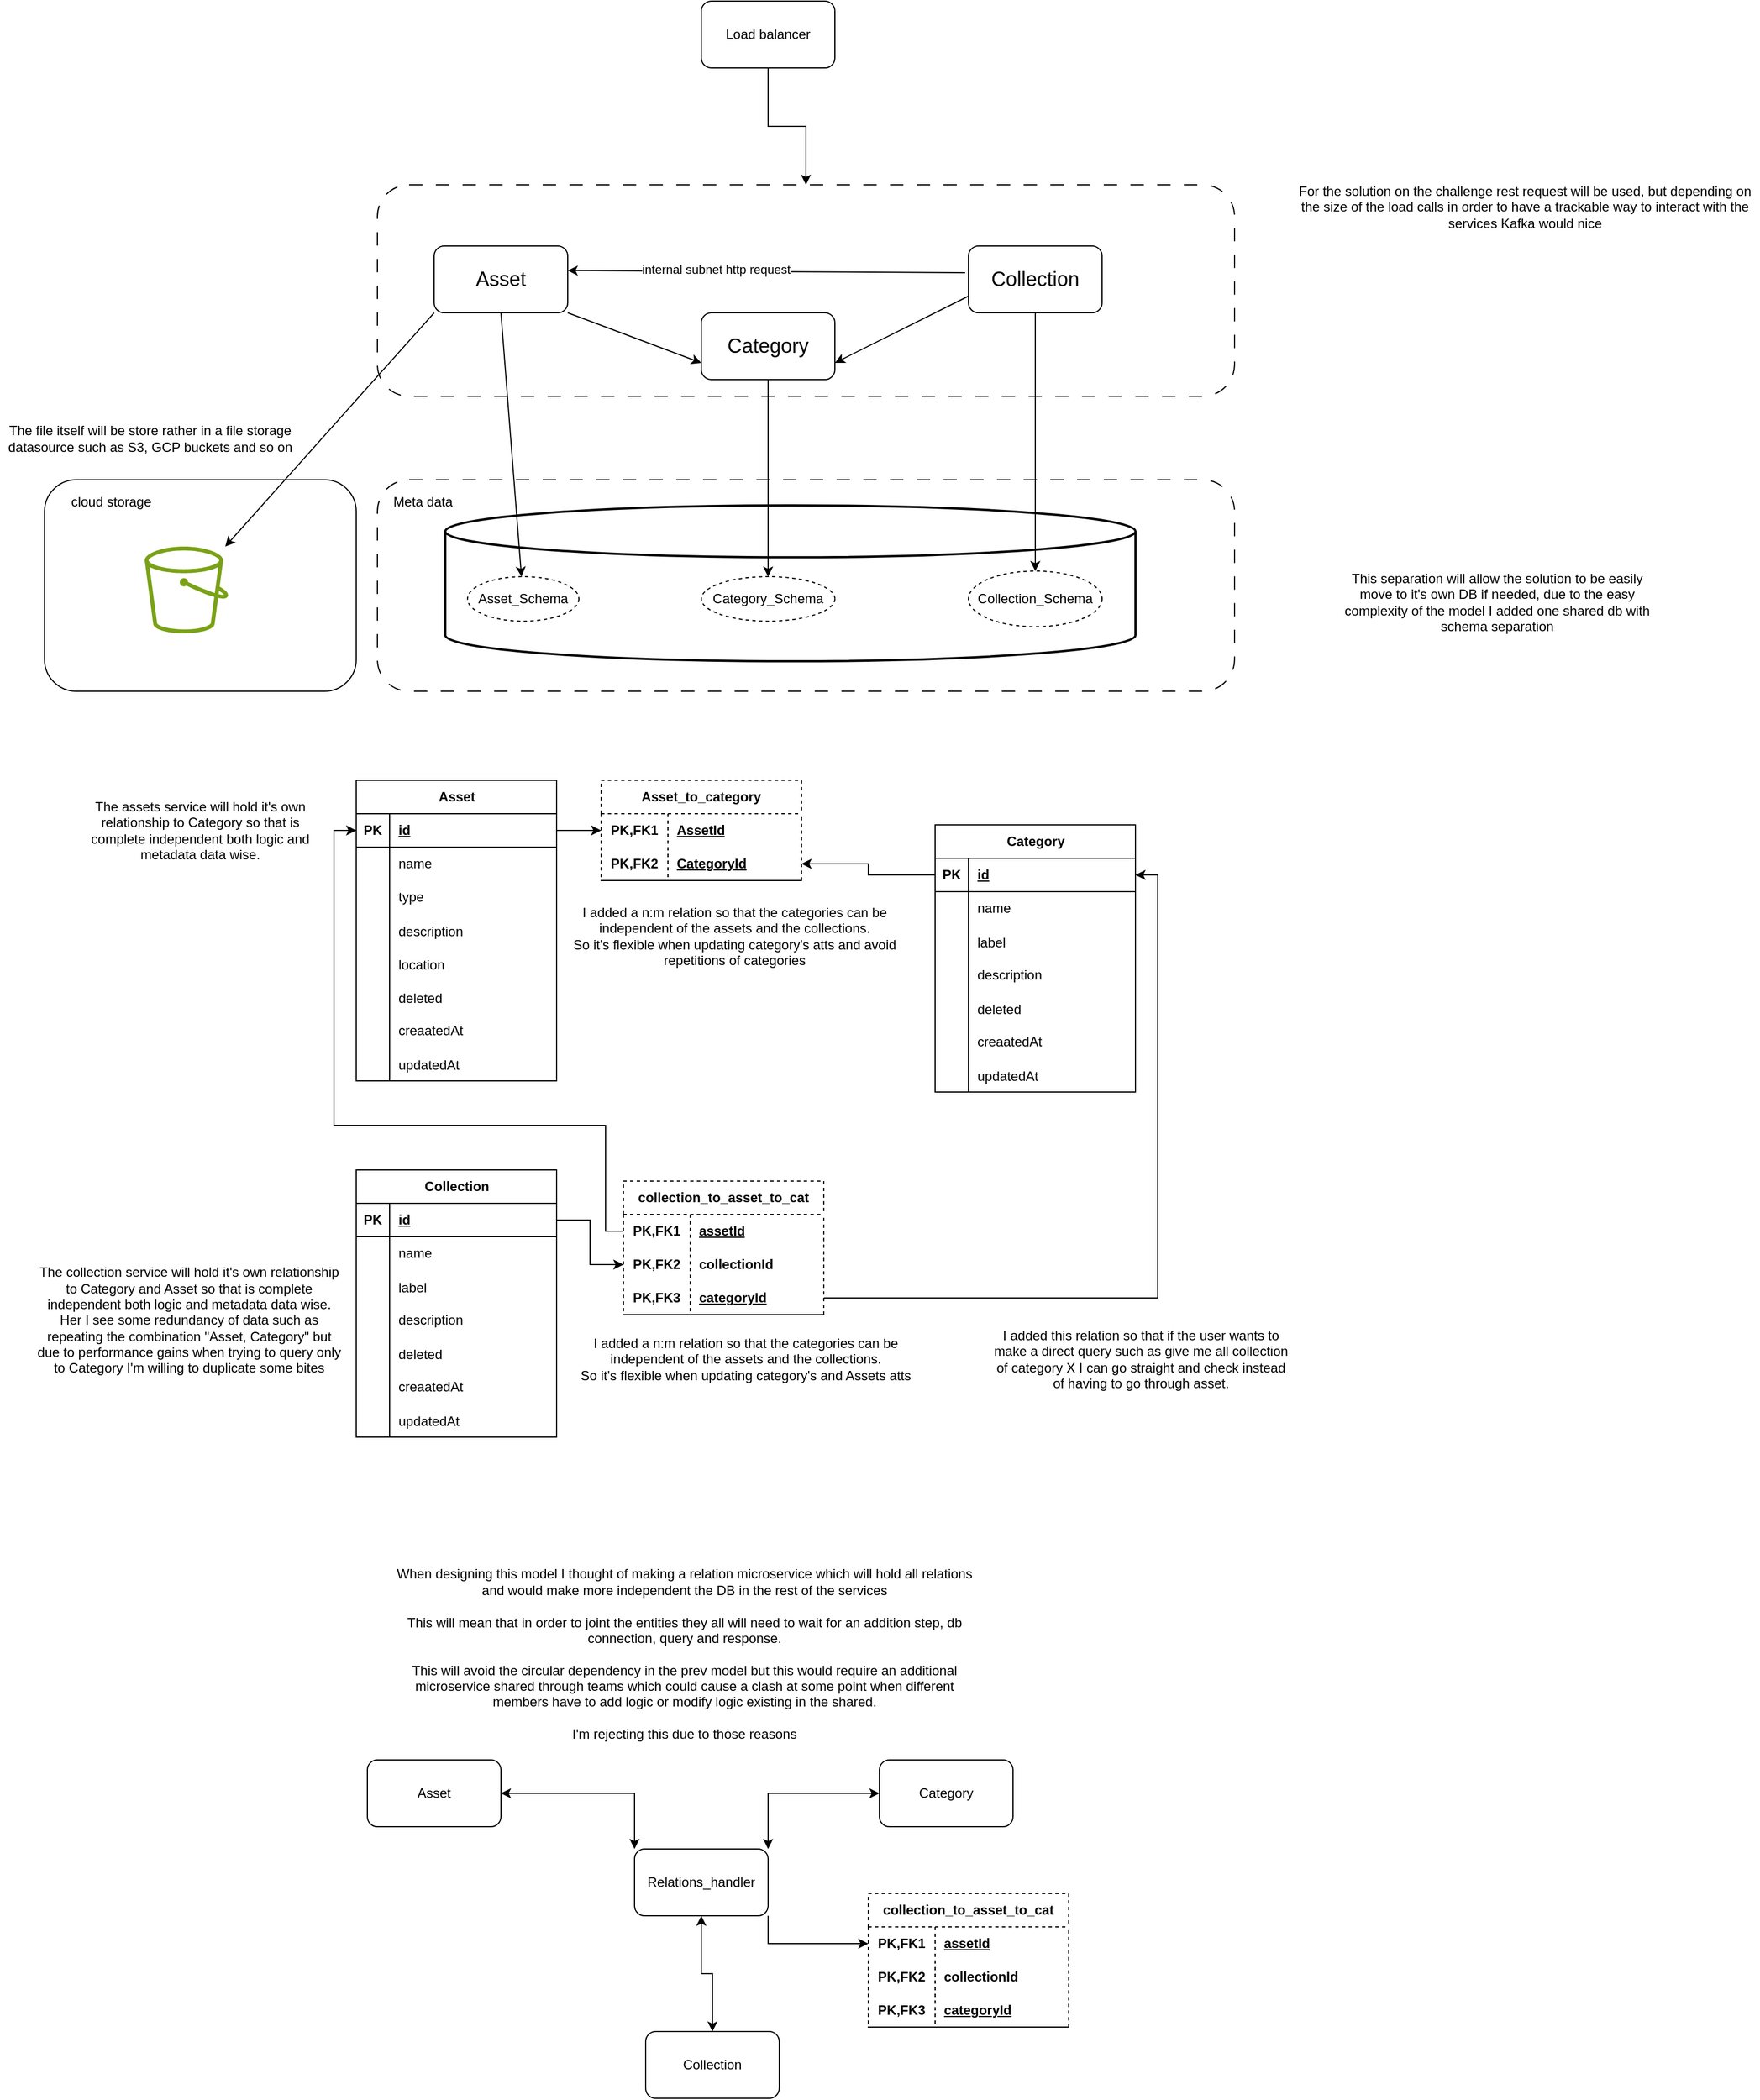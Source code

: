 <mxfile version="22.0.6" type="google">
  <diagram id="RVXyp4nRFEnGkA8p1Bbg" name="Page-2">
    <mxGraphModel grid="1" page="1" gridSize="10" guides="1" tooltips="1" connect="1" arrows="1" fold="1" pageScale="1" pageWidth="827" pageHeight="1169" math="0" shadow="0">
      <root>
        <mxCell id="0" />
        <mxCell id="1" parent="0" />
        <mxCell id="-w0wRmOTcLqOpG21w6j7-61" value="" style="rounded=1;whiteSpace=wrap;html=1;" vertex="1" parent="1">
          <mxGeometry x="-270" y="330" width="280" height="190" as="geometry" />
        </mxCell>
        <mxCell id="-w0wRmOTcLqOpG21w6j7-5" value="" style="rounded=1;whiteSpace=wrap;html=1;dashed=1;dashPattern=12 12;" vertex="1" parent="1">
          <mxGeometry x="29" y="330" width="770" height="190" as="geometry" />
        </mxCell>
        <mxCell id="-w0wRmOTcLqOpG21w6j7-6" value="" style="strokeWidth=2;html=1;shape=mxgraph.flowchart.database;whiteSpace=wrap;" vertex="1" parent="1">
          <mxGeometry x="90" y="353" width="620" height="140" as="geometry" />
        </mxCell>
        <mxCell id="-w0wRmOTcLqOpG21w6j7-4" value="" style="rounded=1;whiteSpace=wrap;html=1;dashed=1;dashPattern=12 12;" vertex="1" parent="1">
          <mxGeometry x="29" y="65" width="770" height="190" as="geometry" />
        </mxCell>
        <mxCell id="-w0wRmOTcLqOpG21w6j7-11" style="rounded=0;orthogonalLoop=1;jettySize=auto;html=1;exitX=0.5;exitY=1;exitDx=0;exitDy=0;" edge="1" parent="1" source="-w0wRmOTcLqOpG21w6j7-1" target="-w0wRmOTcLqOpG21w6j7-7">
          <mxGeometry relative="1" as="geometry" />
        </mxCell>
        <mxCell id="-w0wRmOTcLqOpG21w6j7-14" style="rounded=0;orthogonalLoop=1;jettySize=auto;html=1;exitX=1;exitY=1;exitDx=0;exitDy=0;entryX=0;entryY=0.75;entryDx=0;entryDy=0;" edge="1" parent="1" source="-w0wRmOTcLqOpG21w6j7-1" target="-w0wRmOTcLqOpG21w6j7-2">
          <mxGeometry relative="1" as="geometry" />
        </mxCell>
        <mxCell id="-w0wRmOTcLqOpG21w6j7-60" style="rounded=0;orthogonalLoop=1;jettySize=auto;html=1;exitX=0;exitY=1;exitDx=0;exitDy=0;" edge="1" parent="1" source="-w0wRmOTcLqOpG21w6j7-1" target="-w0wRmOTcLqOpG21w6j7-59">
          <mxGeometry relative="1" as="geometry" />
        </mxCell>
        <mxCell id="-w0wRmOTcLqOpG21w6j7-1" value="&lt;font style=&quot;font-size: 18px;&quot;&gt;Asset&lt;/font&gt;" style="rounded=1;whiteSpace=wrap;html=1;" vertex="1" parent="1">
          <mxGeometry x="80" y="120" width="120" height="60" as="geometry" />
        </mxCell>
        <mxCell id="-w0wRmOTcLqOpG21w6j7-12" style="rounded=0;orthogonalLoop=1;jettySize=auto;html=1;exitX=0.5;exitY=1;exitDx=0;exitDy=0;entryX=0.5;entryY=0;entryDx=0;entryDy=0;" edge="1" parent="1" source="-w0wRmOTcLqOpG21w6j7-2" target="-w0wRmOTcLqOpG21w6j7-8">
          <mxGeometry relative="1" as="geometry" />
        </mxCell>
        <mxCell id="-w0wRmOTcLqOpG21w6j7-2" value="&lt;font style=&quot;font-size: 18px;&quot;&gt;Category&lt;/font&gt;" style="rounded=1;whiteSpace=wrap;html=1;" vertex="1" parent="1">
          <mxGeometry x="320" y="180" width="120" height="60" as="geometry" />
        </mxCell>
        <mxCell id="-w0wRmOTcLqOpG21w6j7-13" style="rounded=0;orthogonalLoop=1;jettySize=auto;html=1;exitX=0.5;exitY=1;exitDx=0;exitDy=0;entryX=0.5;entryY=0;entryDx=0;entryDy=0;" edge="1" parent="1" source="-w0wRmOTcLqOpG21w6j7-3" target="-w0wRmOTcLqOpG21w6j7-9">
          <mxGeometry relative="1" as="geometry" />
        </mxCell>
        <mxCell id="-w0wRmOTcLqOpG21w6j7-15" style="rounded=0;orthogonalLoop=1;jettySize=auto;html=1;exitX=0;exitY=0.75;exitDx=0;exitDy=0;entryX=1;entryY=0.75;entryDx=0;entryDy=0;" edge="1" parent="1" source="-w0wRmOTcLqOpG21w6j7-3" target="-w0wRmOTcLqOpG21w6j7-2">
          <mxGeometry relative="1" as="geometry" />
        </mxCell>
        <mxCell id="-w0wRmOTcLqOpG21w6j7-3" value="&lt;font style=&quot;font-size: 18px;&quot;&gt;Collection&lt;/font&gt;" style="rounded=1;whiteSpace=wrap;html=1;" vertex="1" parent="1">
          <mxGeometry x="560" y="120" width="120" height="60" as="geometry" />
        </mxCell>
        <mxCell id="-w0wRmOTcLqOpG21w6j7-7" value="Asset_Schema" style="ellipse;whiteSpace=wrap;html=1;align=center;dashed=1;" vertex="1" parent="1">
          <mxGeometry x="110" y="417" width="100" height="40" as="geometry" />
        </mxCell>
        <mxCell id="-w0wRmOTcLqOpG21w6j7-8" value="Category_Schema" style="ellipse;whiteSpace=wrap;html=1;align=center;dashed=1;" vertex="1" parent="1">
          <mxGeometry x="320" y="417" width="120" height="40" as="geometry" />
        </mxCell>
        <mxCell id="-w0wRmOTcLqOpG21w6j7-9" value="Collection_Schema" style="ellipse;whiteSpace=wrap;html=1;align=center;dashed=1;" vertex="1" parent="1">
          <mxGeometry x="560" y="412" width="120" height="50" as="geometry" />
        </mxCell>
        <mxCell id="-w0wRmOTcLqOpG21w6j7-16" style="rounded=0;orthogonalLoop=1;jettySize=auto;html=1;exitX=-0.025;exitY=0.4;exitDx=0;exitDy=0;entryX=1;entryY=0.367;entryDx=0;entryDy=0;entryPerimeter=0;exitPerimeter=0;" edge="1" parent="1" source="-w0wRmOTcLqOpG21w6j7-3" target="-w0wRmOTcLqOpG21w6j7-1">
          <mxGeometry relative="1" as="geometry" />
        </mxCell>
        <mxCell id="-w0wRmOTcLqOpG21w6j7-290" value="internal subnet http request" style="edgeLabel;html=1;align=center;verticalAlign=middle;resizable=0;points=[];" connectable="0" vertex="1" parent="-w0wRmOTcLqOpG21w6j7-16">
          <mxGeometry x="0.255" y="-2" relative="1" as="geometry">
            <mxPoint as="offset" />
          </mxGeometry>
        </mxCell>
        <mxCell id="-w0wRmOTcLqOpG21w6j7-17" value="Asset" style="shape=table;startSize=30;container=1;collapsible=1;childLayout=tableLayout;fixedRows=1;rowLines=0;fontStyle=1;align=center;resizeLast=1;html=1;" vertex="1" parent="1">
          <mxGeometry x="10" y="600" width="180" height="270" as="geometry">
            <mxRectangle x="40" y="610" width="70" height="30" as="alternateBounds" />
          </mxGeometry>
        </mxCell>
        <mxCell id="-w0wRmOTcLqOpG21w6j7-18" value="" style="shape=tableRow;horizontal=0;startSize=0;swimlaneHead=0;swimlaneBody=0;fillColor=none;collapsible=0;dropTarget=0;points=[[0,0.5],[1,0.5]];portConstraint=eastwest;top=0;left=0;right=0;bottom=1;" vertex="1" parent="-w0wRmOTcLqOpG21w6j7-17">
          <mxGeometry y="30" width="180" height="30" as="geometry" />
        </mxCell>
        <mxCell id="-w0wRmOTcLqOpG21w6j7-19" value="PK" style="shape=partialRectangle;connectable=0;fillColor=none;top=0;left=0;bottom=0;right=0;fontStyle=1;overflow=hidden;whiteSpace=wrap;html=1;" vertex="1" parent="-w0wRmOTcLqOpG21w6j7-18">
          <mxGeometry width="30" height="30" as="geometry">
            <mxRectangle width="30" height="30" as="alternateBounds" />
          </mxGeometry>
        </mxCell>
        <mxCell id="-w0wRmOTcLqOpG21w6j7-20" value="id" style="shape=partialRectangle;connectable=0;fillColor=none;top=0;left=0;bottom=0;right=0;align=left;spacingLeft=6;fontStyle=5;overflow=hidden;whiteSpace=wrap;html=1;" vertex="1" parent="-w0wRmOTcLqOpG21w6j7-18">
          <mxGeometry x="30" width="150" height="30" as="geometry">
            <mxRectangle width="150" height="30" as="alternateBounds" />
          </mxGeometry>
        </mxCell>
        <mxCell id="-w0wRmOTcLqOpG21w6j7-21" value="" style="shape=tableRow;horizontal=0;startSize=0;swimlaneHead=0;swimlaneBody=0;fillColor=none;collapsible=0;dropTarget=0;points=[[0,0.5],[1,0.5]];portConstraint=eastwest;top=0;left=0;right=0;bottom=0;" vertex="1" parent="-w0wRmOTcLqOpG21w6j7-17">
          <mxGeometry y="60" width="180" height="30" as="geometry" />
        </mxCell>
        <mxCell id="-w0wRmOTcLqOpG21w6j7-22" value="" style="shape=partialRectangle;connectable=0;fillColor=none;top=0;left=0;bottom=0;right=0;editable=1;overflow=hidden;whiteSpace=wrap;html=1;" vertex="1" parent="-w0wRmOTcLqOpG21w6j7-21">
          <mxGeometry width="30" height="30" as="geometry">
            <mxRectangle width="30" height="30" as="alternateBounds" />
          </mxGeometry>
        </mxCell>
        <mxCell id="-w0wRmOTcLqOpG21w6j7-23" value="name" style="shape=partialRectangle;connectable=0;fillColor=none;top=0;left=0;bottom=0;right=0;align=left;spacingLeft=6;overflow=hidden;whiteSpace=wrap;html=1;" vertex="1" parent="-w0wRmOTcLqOpG21w6j7-21">
          <mxGeometry x="30" width="150" height="30" as="geometry">
            <mxRectangle width="150" height="30" as="alternateBounds" />
          </mxGeometry>
        </mxCell>
        <mxCell id="-w0wRmOTcLqOpG21w6j7-24" value="" style="shape=tableRow;horizontal=0;startSize=0;swimlaneHead=0;swimlaneBody=0;fillColor=none;collapsible=0;dropTarget=0;points=[[0,0.5],[1,0.5]];portConstraint=eastwest;top=0;left=0;right=0;bottom=0;" vertex="1" parent="-w0wRmOTcLqOpG21w6j7-17">
          <mxGeometry y="90" width="180" height="30" as="geometry" />
        </mxCell>
        <mxCell id="-w0wRmOTcLqOpG21w6j7-25" value="" style="shape=partialRectangle;connectable=0;fillColor=none;top=0;left=0;bottom=0;right=0;editable=1;overflow=hidden;whiteSpace=wrap;html=1;" vertex="1" parent="-w0wRmOTcLqOpG21w6j7-24">
          <mxGeometry width="30" height="30" as="geometry">
            <mxRectangle width="30" height="30" as="alternateBounds" />
          </mxGeometry>
        </mxCell>
        <mxCell id="-w0wRmOTcLqOpG21w6j7-26" value="type" style="shape=partialRectangle;connectable=0;fillColor=none;top=0;left=0;bottom=0;right=0;align=left;spacingLeft=6;overflow=hidden;whiteSpace=wrap;html=1;" vertex="1" parent="-w0wRmOTcLqOpG21w6j7-24">
          <mxGeometry x="30" width="150" height="30" as="geometry">
            <mxRectangle width="150" height="30" as="alternateBounds" />
          </mxGeometry>
        </mxCell>
        <mxCell id="-w0wRmOTcLqOpG21w6j7-120" value="" style="shape=tableRow;horizontal=0;startSize=0;swimlaneHead=0;swimlaneBody=0;fillColor=none;collapsible=0;dropTarget=0;points=[[0,0.5],[1,0.5]];portConstraint=eastwest;top=0;left=0;right=0;bottom=0;" vertex="1" parent="-w0wRmOTcLqOpG21w6j7-17">
          <mxGeometry y="120" width="180" height="30" as="geometry" />
        </mxCell>
        <mxCell id="-w0wRmOTcLqOpG21w6j7-121" value="" style="shape=partialRectangle;connectable=0;fillColor=none;top=0;left=0;bottom=0;right=0;editable=1;overflow=hidden;" vertex="1" parent="-w0wRmOTcLqOpG21w6j7-120">
          <mxGeometry width="30" height="30" as="geometry">
            <mxRectangle width="30" height="30" as="alternateBounds" />
          </mxGeometry>
        </mxCell>
        <mxCell id="-w0wRmOTcLqOpG21w6j7-122" value="description" style="shape=partialRectangle;connectable=0;fillColor=none;top=0;left=0;bottom=0;right=0;align=left;spacingLeft=6;overflow=hidden;" vertex="1" parent="-w0wRmOTcLqOpG21w6j7-120">
          <mxGeometry x="30" width="150" height="30" as="geometry">
            <mxRectangle width="150" height="30" as="alternateBounds" />
          </mxGeometry>
        </mxCell>
        <mxCell id="-w0wRmOTcLqOpG21w6j7-66" value="" style="shape=tableRow;horizontal=0;startSize=0;swimlaneHead=0;swimlaneBody=0;fillColor=none;collapsible=0;dropTarget=0;points=[[0,0.5],[1,0.5]];portConstraint=eastwest;top=0;left=0;right=0;bottom=0;" vertex="1" parent="-w0wRmOTcLqOpG21w6j7-17">
          <mxGeometry y="150" width="180" height="30" as="geometry" />
        </mxCell>
        <mxCell id="-w0wRmOTcLqOpG21w6j7-67" value="" style="shape=partialRectangle;connectable=0;fillColor=none;top=0;left=0;bottom=0;right=0;editable=1;overflow=hidden;" vertex="1" parent="-w0wRmOTcLqOpG21w6j7-66">
          <mxGeometry width="30" height="30" as="geometry">
            <mxRectangle width="30" height="30" as="alternateBounds" />
          </mxGeometry>
        </mxCell>
        <mxCell id="-w0wRmOTcLqOpG21w6j7-68" value="location" style="shape=partialRectangle;connectable=0;fillColor=none;top=0;left=0;bottom=0;right=0;align=left;spacingLeft=6;overflow=hidden;" vertex="1" parent="-w0wRmOTcLqOpG21w6j7-66">
          <mxGeometry x="30" width="150" height="30" as="geometry">
            <mxRectangle width="150" height="30" as="alternateBounds" />
          </mxGeometry>
        </mxCell>
        <mxCell id="-w0wRmOTcLqOpG21w6j7-69" value="" style="shape=tableRow;horizontal=0;startSize=0;swimlaneHead=0;swimlaneBody=0;fillColor=none;collapsible=0;dropTarget=0;points=[[0,0.5],[1,0.5]];portConstraint=eastwest;top=0;left=0;right=0;bottom=0;" vertex="1" parent="-w0wRmOTcLqOpG21w6j7-17">
          <mxGeometry y="180" width="180" height="30" as="geometry" />
        </mxCell>
        <mxCell id="-w0wRmOTcLqOpG21w6j7-70" value="" style="shape=partialRectangle;connectable=0;fillColor=none;top=0;left=0;bottom=0;right=0;editable=1;overflow=hidden;" vertex="1" parent="-w0wRmOTcLqOpG21w6j7-69">
          <mxGeometry width="30" height="30" as="geometry">
            <mxRectangle width="30" height="30" as="alternateBounds" />
          </mxGeometry>
        </mxCell>
        <mxCell id="-w0wRmOTcLqOpG21w6j7-71" value="deleted" style="shape=partialRectangle;connectable=0;fillColor=none;top=0;left=0;bottom=0;right=0;align=left;spacingLeft=6;overflow=hidden;" vertex="1" parent="-w0wRmOTcLqOpG21w6j7-69">
          <mxGeometry x="30" width="150" height="30" as="geometry">
            <mxRectangle width="150" height="30" as="alternateBounds" />
          </mxGeometry>
        </mxCell>
        <mxCell id="-w0wRmOTcLqOpG21w6j7-27" value="" style="shape=tableRow;horizontal=0;startSize=0;swimlaneHead=0;swimlaneBody=0;fillColor=none;collapsible=0;dropTarget=0;points=[[0,0.5],[1,0.5]];portConstraint=eastwest;top=0;left=0;right=0;bottom=0;" vertex="1" parent="-w0wRmOTcLqOpG21w6j7-17">
          <mxGeometry y="210" width="180" height="30" as="geometry" />
        </mxCell>
        <mxCell id="-w0wRmOTcLqOpG21w6j7-28" value="" style="shape=partialRectangle;connectable=0;fillColor=none;top=0;left=0;bottom=0;right=0;editable=1;overflow=hidden;whiteSpace=wrap;html=1;" vertex="1" parent="-w0wRmOTcLqOpG21w6j7-27">
          <mxGeometry width="30" height="30" as="geometry">
            <mxRectangle width="30" height="30" as="alternateBounds" />
          </mxGeometry>
        </mxCell>
        <mxCell id="-w0wRmOTcLqOpG21w6j7-29" value="creaatedAt" style="shape=partialRectangle;connectable=0;fillColor=none;top=0;left=0;bottom=0;right=0;align=left;spacingLeft=6;overflow=hidden;whiteSpace=wrap;html=1;" vertex="1" parent="-w0wRmOTcLqOpG21w6j7-27">
          <mxGeometry x="30" width="150" height="30" as="geometry">
            <mxRectangle width="150" height="30" as="alternateBounds" />
          </mxGeometry>
        </mxCell>
        <mxCell id="-w0wRmOTcLqOpG21w6j7-79" value="" style="shape=tableRow;horizontal=0;startSize=0;swimlaneHead=0;swimlaneBody=0;fillColor=none;collapsible=0;dropTarget=0;points=[[0,0.5],[1,0.5]];portConstraint=eastwest;top=0;left=0;right=0;bottom=0;" vertex="1" parent="-w0wRmOTcLqOpG21w6j7-17">
          <mxGeometry y="240" width="180" height="30" as="geometry" />
        </mxCell>
        <mxCell id="-w0wRmOTcLqOpG21w6j7-80" value="" style="shape=partialRectangle;connectable=0;fillColor=none;top=0;left=0;bottom=0;right=0;editable=1;overflow=hidden;" vertex="1" parent="-w0wRmOTcLqOpG21w6j7-79">
          <mxGeometry width="30" height="30" as="geometry">
            <mxRectangle width="30" height="30" as="alternateBounds" />
          </mxGeometry>
        </mxCell>
        <mxCell id="-w0wRmOTcLqOpG21w6j7-81" value="updatedAt" style="shape=partialRectangle;connectable=0;fillColor=none;top=0;left=0;bottom=0;right=0;align=left;spacingLeft=6;overflow=hidden;" vertex="1" parent="-w0wRmOTcLqOpG21w6j7-79">
          <mxGeometry x="30" width="150" height="30" as="geometry">
            <mxRectangle width="150" height="30" as="alternateBounds" />
          </mxGeometry>
        </mxCell>
        <mxCell id="-w0wRmOTcLqOpG21w6j7-59" value="" style="sketch=0;outlineConnect=0;fontColor=#232F3E;gradientColor=none;fillColor=#7AA116;strokeColor=none;dashed=0;verticalLabelPosition=bottom;verticalAlign=top;align=center;html=1;fontSize=12;fontStyle=0;aspect=fixed;pointerEvents=1;shape=mxgraph.aws4.bucket;" vertex="1" parent="1">
          <mxGeometry x="-180" y="390" width="75" height="78" as="geometry" />
        </mxCell>
        <mxCell id="-w0wRmOTcLqOpG21w6j7-62" value="cloud storage" style="text;html=1;strokeColor=none;fillColor=none;align=center;verticalAlign=middle;whiteSpace=wrap;rounded=0;" vertex="1" parent="1">
          <mxGeometry x="-260" y="340" width="100" height="20" as="geometry" />
        </mxCell>
        <mxCell id="-w0wRmOTcLqOpG21w6j7-63" value="Meta data" style="text;html=1;strokeColor=none;fillColor=none;align=center;verticalAlign=middle;whiteSpace=wrap;rounded=0;" vertex="1" parent="1">
          <mxGeometry x="40" y="335" width="60" height="30" as="geometry" />
        </mxCell>
        <mxCell id="-w0wRmOTcLqOpG21w6j7-82" value="Asset_to_category" style="shape=table;startSize=30;container=1;collapsible=1;childLayout=tableLayout;fixedRows=1;rowLines=0;fontStyle=1;align=center;resizeLast=1;html=1;whiteSpace=wrap;dashed=1;" vertex="1" parent="1">
          <mxGeometry x="230" y="600" width="180" height="90" as="geometry" />
        </mxCell>
        <mxCell id="-w0wRmOTcLqOpG21w6j7-83" value="" style="shape=tableRow;horizontal=0;startSize=0;swimlaneHead=0;swimlaneBody=0;fillColor=none;collapsible=0;dropTarget=0;points=[[0,0.5],[1,0.5]];portConstraint=eastwest;top=0;left=0;right=0;bottom=0;html=1;" vertex="1" parent="-w0wRmOTcLqOpG21w6j7-82">
          <mxGeometry y="30" width="180" height="30" as="geometry" />
        </mxCell>
        <mxCell id="-w0wRmOTcLqOpG21w6j7-84" value="PK,FK1" style="shape=partialRectangle;connectable=0;fillColor=none;top=0;left=0;bottom=0;right=0;fontStyle=1;overflow=hidden;html=1;whiteSpace=wrap;" vertex="1" parent="-w0wRmOTcLqOpG21w6j7-83">
          <mxGeometry width="60" height="30" as="geometry">
            <mxRectangle width="60" height="30" as="alternateBounds" />
          </mxGeometry>
        </mxCell>
        <mxCell id="-w0wRmOTcLqOpG21w6j7-85" value="AssetId" style="shape=partialRectangle;connectable=0;fillColor=none;top=0;left=0;bottom=0;right=0;align=left;spacingLeft=6;fontStyle=5;overflow=hidden;html=1;whiteSpace=wrap;" vertex="1" parent="-w0wRmOTcLqOpG21w6j7-83">
          <mxGeometry x="60" width="120" height="30" as="geometry">
            <mxRectangle width="120" height="30" as="alternateBounds" />
          </mxGeometry>
        </mxCell>
        <mxCell id="-w0wRmOTcLqOpG21w6j7-86" value="" style="shape=tableRow;horizontal=0;startSize=0;swimlaneHead=0;swimlaneBody=0;fillColor=none;collapsible=0;dropTarget=0;points=[[0,0.5],[1,0.5]];portConstraint=eastwest;top=0;left=0;right=0;bottom=1;html=1;" vertex="1" parent="-w0wRmOTcLqOpG21w6j7-82">
          <mxGeometry y="60" width="180" height="30" as="geometry" />
        </mxCell>
        <mxCell id="-w0wRmOTcLqOpG21w6j7-87" value="PK,FK2" style="shape=partialRectangle;connectable=0;fillColor=none;top=0;left=0;bottom=0;right=0;fontStyle=1;overflow=hidden;html=1;whiteSpace=wrap;" vertex="1" parent="-w0wRmOTcLqOpG21w6j7-86">
          <mxGeometry width="60" height="30" as="geometry">
            <mxRectangle width="60" height="30" as="alternateBounds" />
          </mxGeometry>
        </mxCell>
        <mxCell id="-w0wRmOTcLqOpG21w6j7-88" value="CategoryId" style="shape=partialRectangle;connectable=0;fillColor=none;top=0;left=0;bottom=0;right=0;align=left;spacingLeft=6;fontStyle=5;overflow=hidden;html=1;whiteSpace=wrap;" vertex="1" parent="-w0wRmOTcLqOpG21w6j7-86">
          <mxGeometry x="60" width="120" height="30" as="geometry">
            <mxRectangle width="120" height="30" as="alternateBounds" />
          </mxGeometry>
        </mxCell>
        <mxCell id="-w0wRmOTcLqOpG21w6j7-95" value="Category" style="shape=table;startSize=30;container=1;collapsible=1;childLayout=tableLayout;fixedRows=1;rowLines=0;fontStyle=1;align=center;resizeLast=1;html=1;" vertex="1" parent="1">
          <mxGeometry x="530" y="640" width="180" height="240" as="geometry">
            <mxRectangle x="40" y="610" width="70" height="30" as="alternateBounds" />
          </mxGeometry>
        </mxCell>
        <mxCell id="-w0wRmOTcLqOpG21w6j7-96" value="" style="shape=tableRow;horizontal=0;startSize=0;swimlaneHead=0;swimlaneBody=0;fillColor=none;collapsible=0;dropTarget=0;points=[[0,0.5],[1,0.5]];portConstraint=eastwest;top=0;left=0;right=0;bottom=1;" vertex="1" parent="-w0wRmOTcLqOpG21w6j7-95">
          <mxGeometry y="30" width="180" height="30" as="geometry" />
        </mxCell>
        <mxCell id="-w0wRmOTcLqOpG21w6j7-97" value="PK" style="shape=partialRectangle;connectable=0;fillColor=none;top=0;left=0;bottom=0;right=0;fontStyle=1;overflow=hidden;whiteSpace=wrap;html=1;" vertex="1" parent="-w0wRmOTcLqOpG21w6j7-96">
          <mxGeometry width="30" height="30" as="geometry">
            <mxRectangle width="30" height="30" as="alternateBounds" />
          </mxGeometry>
        </mxCell>
        <mxCell id="-w0wRmOTcLqOpG21w6j7-98" value="id" style="shape=partialRectangle;connectable=0;fillColor=none;top=0;left=0;bottom=0;right=0;align=left;spacingLeft=6;fontStyle=5;overflow=hidden;whiteSpace=wrap;html=1;" vertex="1" parent="-w0wRmOTcLqOpG21w6j7-96">
          <mxGeometry x="30" width="150" height="30" as="geometry">
            <mxRectangle width="150" height="30" as="alternateBounds" />
          </mxGeometry>
        </mxCell>
        <mxCell id="-w0wRmOTcLqOpG21w6j7-99" value="" style="shape=tableRow;horizontal=0;startSize=0;swimlaneHead=0;swimlaneBody=0;fillColor=none;collapsible=0;dropTarget=0;points=[[0,0.5],[1,0.5]];portConstraint=eastwest;top=0;left=0;right=0;bottom=0;" vertex="1" parent="-w0wRmOTcLqOpG21w6j7-95">
          <mxGeometry y="60" width="180" height="30" as="geometry" />
        </mxCell>
        <mxCell id="-w0wRmOTcLqOpG21w6j7-100" value="" style="shape=partialRectangle;connectable=0;fillColor=none;top=0;left=0;bottom=0;right=0;editable=1;overflow=hidden;whiteSpace=wrap;html=1;" vertex="1" parent="-w0wRmOTcLqOpG21w6j7-99">
          <mxGeometry width="30" height="30" as="geometry">
            <mxRectangle width="30" height="30" as="alternateBounds" />
          </mxGeometry>
        </mxCell>
        <mxCell id="-w0wRmOTcLqOpG21w6j7-101" value="name" style="shape=partialRectangle;connectable=0;fillColor=none;top=0;left=0;bottom=0;right=0;align=left;spacingLeft=6;overflow=hidden;whiteSpace=wrap;html=1;" vertex="1" parent="-w0wRmOTcLqOpG21w6j7-99">
          <mxGeometry x="30" width="150" height="30" as="geometry">
            <mxRectangle width="150" height="30" as="alternateBounds" />
          </mxGeometry>
        </mxCell>
        <mxCell id="-w0wRmOTcLqOpG21w6j7-162" value="" style="shape=tableRow;horizontal=0;startSize=0;swimlaneHead=0;swimlaneBody=0;fillColor=none;collapsible=0;dropTarget=0;points=[[0,0.5],[1,0.5]];portConstraint=eastwest;top=0;left=0;right=0;bottom=0;" vertex="1" parent="-w0wRmOTcLqOpG21w6j7-95">
          <mxGeometry y="90" width="180" height="30" as="geometry" />
        </mxCell>
        <mxCell id="-w0wRmOTcLqOpG21w6j7-163" value="" style="shape=partialRectangle;connectable=0;fillColor=none;top=0;left=0;bottom=0;right=0;editable=1;overflow=hidden;" vertex="1" parent="-w0wRmOTcLqOpG21w6j7-162">
          <mxGeometry width="30" height="30" as="geometry">
            <mxRectangle width="30" height="30" as="alternateBounds" />
          </mxGeometry>
        </mxCell>
        <mxCell id="-w0wRmOTcLqOpG21w6j7-164" value="label" style="shape=partialRectangle;connectable=0;fillColor=none;top=0;left=0;bottom=0;right=0;align=left;spacingLeft=6;overflow=hidden;" vertex="1" parent="-w0wRmOTcLqOpG21w6j7-162">
          <mxGeometry x="30" width="150" height="30" as="geometry">
            <mxRectangle width="150" height="30" as="alternateBounds" />
          </mxGeometry>
        </mxCell>
        <mxCell id="-w0wRmOTcLqOpG21w6j7-102" value="" style="shape=tableRow;horizontal=0;startSize=0;swimlaneHead=0;swimlaneBody=0;fillColor=none;collapsible=0;dropTarget=0;points=[[0,0.5],[1,0.5]];portConstraint=eastwest;top=0;left=0;right=0;bottom=0;" vertex="1" parent="-w0wRmOTcLqOpG21w6j7-95">
          <mxGeometry y="120" width="180" height="30" as="geometry" />
        </mxCell>
        <mxCell id="-w0wRmOTcLqOpG21w6j7-103" value="" style="shape=partialRectangle;connectable=0;fillColor=none;top=0;left=0;bottom=0;right=0;editable=1;overflow=hidden;whiteSpace=wrap;html=1;" vertex="1" parent="-w0wRmOTcLqOpG21w6j7-102">
          <mxGeometry width="30" height="30" as="geometry">
            <mxRectangle width="30" height="30" as="alternateBounds" />
          </mxGeometry>
        </mxCell>
        <mxCell id="-w0wRmOTcLqOpG21w6j7-104" value="description" style="shape=partialRectangle;connectable=0;fillColor=none;top=0;left=0;bottom=0;right=0;align=left;spacingLeft=6;overflow=hidden;whiteSpace=wrap;html=1;" vertex="1" parent="-w0wRmOTcLqOpG21w6j7-102">
          <mxGeometry x="30" width="150" height="30" as="geometry">
            <mxRectangle width="150" height="30" as="alternateBounds" />
          </mxGeometry>
        </mxCell>
        <mxCell id="-w0wRmOTcLqOpG21w6j7-108" value="" style="shape=tableRow;horizontal=0;startSize=0;swimlaneHead=0;swimlaneBody=0;fillColor=none;collapsible=0;dropTarget=0;points=[[0,0.5],[1,0.5]];portConstraint=eastwest;top=0;left=0;right=0;bottom=0;" vertex="1" parent="-w0wRmOTcLqOpG21w6j7-95">
          <mxGeometry y="150" width="180" height="30" as="geometry" />
        </mxCell>
        <mxCell id="-w0wRmOTcLqOpG21w6j7-109" value="" style="shape=partialRectangle;connectable=0;fillColor=none;top=0;left=0;bottom=0;right=0;editable=1;overflow=hidden;" vertex="1" parent="-w0wRmOTcLqOpG21w6j7-108">
          <mxGeometry width="30" height="30" as="geometry">
            <mxRectangle width="30" height="30" as="alternateBounds" />
          </mxGeometry>
        </mxCell>
        <mxCell id="-w0wRmOTcLqOpG21w6j7-110" value="deleted" style="shape=partialRectangle;connectable=0;fillColor=none;top=0;left=0;bottom=0;right=0;align=left;spacingLeft=6;overflow=hidden;" vertex="1" parent="-w0wRmOTcLqOpG21w6j7-108">
          <mxGeometry x="30" width="150" height="30" as="geometry">
            <mxRectangle width="150" height="30" as="alternateBounds" />
          </mxGeometry>
        </mxCell>
        <mxCell id="-w0wRmOTcLqOpG21w6j7-111" value="" style="shape=tableRow;horizontal=0;startSize=0;swimlaneHead=0;swimlaneBody=0;fillColor=none;collapsible=0;dropTarget=0;points=[[0,0.5],[1,0.5]];portConstraint=eastwest;top=0;left=0;right=0;bottom=0;" vertex="1" parent="-w0wRmOTcLqOpG21w6j7-95">
          <mxGeometry y="180" width="180" height="30" as="geometry" />
        </mxCell>
        <mxCell id="-w0wRmOTcLqOpG21w6j7-112" value="" style="shape=partialRectangle;connectable=0;fillColor=none;top=0;left=0;bottom=0;right=0;editable=1;overflow=hidden;whiteSpace=wrap;html=1;" vertex="1" parent="-w0wRmOTcLqOpG21w6j7-111">
          <mxGeometry width="30" height="30" as="geometry">
            <mxRectangle width="30" height="30" as="alternateBounds" />
          </mxGeometry>
        </mxCell>
        <mxCell id="-w0wRmOTcLqOpG21w6j7-113" value="creaatedAt" style="shape=partialRectangle;connectable=0;fillColor=none;top=0;left=0;bottom=0;right=0;align=left;spacingLeft=6;overflow=hidden;whiteSpace=wrap;html=1;" vertex="1" parent="-w0wRmOTcLqOpG21w6j7-111">
          <mxGeometry x="30" width="150" height="30" as="geometry">
            <mxRectangle width="150" height="30" as="alternateBounds" />
          </mxGeometry>
        </mxCell>
        <mxCell id="-w0wRmOTcLqOpG21w6j7-114" value="" style="shape=tableRow;horizontal=0;startSize=0;swimlaneHead=0;swimlaneBody=0;fillColor=none;collapsible=0;dropTarget=0;points=[[0,0.5],[1,0.5]];portConstraint=eastwest;top=0;left=0;right=0;bottom=0;" vertex="1" parent="-w0wRmOTcLqOpG21w6j7-95">
          <mxGeometry y="210" width="180" height="30" as="geometry" />
        </mxCell>
        <mxCell id="-w0wRmOTcLqOpG21w6j7-115" value="" style="shape=partialRectangle;connectable=0;fillColor=none;top=0;left=0;bottom=0;right=0;editable=1;overflow=hidden;" vertex="1" parent="-w0wRmOTcLqOpG21w6j7-114">
          <mxGeometry width="30" height="30" as="geometry">
            <mxRectangle width="30" height="30" as="alternateBounds" />
          </mxGeometry>
        </mxCell>
        <mxCell id="-w0wRmOTcLqOpG21w6j7-116" value="updatedAt" style="shape=partialRectangle;connectable=0;fillColor=none;top=0;left=0;bottom=0;right=0;align=left;spacingLeft=6;overflow=hidden;" vertex="1" parent="-w0wRmOTcLqOpG21w6j7-114">
          <mxGeometry x="30" width="150" height="30" as="geometry">
            <mxRectangle width="150" height="30" as="alternateBounds" />
          </mxGeometry>
        </mxCell>
        <mxCell id="-w0wRmOTcLqOpG21w6j7-123" style="edgeStyle=orthogonalEdgeStyle;rounded=0;orthogonalLoop=1;jettySize=auto;html=1;exitX=1;exitY=0.5;exitDx=0;exitDy=0;entryX=0;entryY=0.5;entryDx=0;entryDy=0;" edge="1" parent="1" source="-w0wRmOTcLqOpG21w6j7-18" target="-w0wRmOTcLqOpG21w6j7-83">
          <mxGeometry relative="1" as="geometry" />
        </mxCell>
        <mxCell id="-w0wRmOTcLqOpG21w6j7-124" style="edgeStyle=orthogonalEdgeStyle;rounded=0;orthogonalLoop=1;jettySize=auto;html=1;exitX=0;exitY=0.5;exitDx=0;exitDy=0;entryX=1;entryY=0.5;entryDx=0;entryDy=0;" edge="1" parent="1" source="-w0wRmOTcLqOpG21w6j7-96" target="-w0wRmOTcLqOpG21w6j7-86">
          <mxGeometry relative="1" as="geometry" />
        </mxCell>
        <mxCell id="-w0wRmOTcLqOpG21w6j7-125" value="Collection" style="shape=table;startSize=30;container=1;collapsible=1;childLayout=tableLayout;fixedRows=1;rowLines=0;fontStyle=1;align=center;resizeLast=1;html=1;" vertex="1" parent="1">
          <mxGeometry x="10" y="950" width="180" height="240" as="geometry">
            <mxRectangle x="40" y="610" width="70" height="30" as="alternateBounds" />
          </mxGeometry>
        </mxCell>
        <mxCell id="-w0wRmOTcLqOpG21w6j7-126" value="" style="shape=tableRow;horizontal=0;startSize=0;swimlaneHead=0;swimlaneBody=0;fillColor=none;collapsible=0;dropTarget=0;points=[[0,0.5],[1,0.5]];portConstraint=eastwest;top=0;left=0;right=0;bottom=1;" vertex="1" parent="-w0wRmOTcLqOpG21w6j7-125">
          <mxGeometry y="30" width="180" height="30" as="geometry" />
        </mxCell>
        <mxCell id="-w0wRmOTcLqOpG21w6j7-127" value="PK" style="shape=partialRectangle;connectable=0;fillColor=none;top=0;left=0;bottom=0;right=0;fontStyle=1;overflow=hidden;whiteSpace=wrap;html=1;" vertex="1" parent="-w0wRmOTcLqOpG21w6j7-126">
          <mxGeometry width="30" height="30" as="geometry">
            <mxRectangle width="30" height="30" as="alternateBounds" />
          </mxGeometry>
        </mxCell>
        <mxCell id="-w0wRmOTcLqOpG21w6j7-128" value="id" style="shape=partialRectangle;connectable=0;fillColor=none;top=0;left=0;bottom=0;right=0;align=left;spacingLeft=6;fontStyle=5;overflow=hidden;whiteSpace=wrap;html=1;" vertex="1" parent="-w0wRmOTcLqOpG21w6j7-126">
          <mxGeometry x="30" width="150" height="30" as="geometry">
            <mxRectangle width="150" height="30" as="alternateBounds" />
          </mxGeometry>
        </mxCell>
        <mxCell id="-w0wRmOTcLqOpG21w6j7-129" value="" style="shape=tableRow;horizontal=0;startSize=0;swimlaneHead=0;swimlaneBody=0;fillColor=none;collapsible=0;dropTarget=0;points=[[0,0.5],[1,0.5]];portConstraint=eastwest;top=0;left=0;right=0;bottom=0;" vertex="1" parent="-w0wRmOTcLqOpG21w6j7-125">
          <mxGeometry y="60" width="180" height="30" as="geometry" />
        </mxCell>
        <mxCell id="-w0wRmOTcLqOpG21w6j7-130" value="" style="shape=partialRectangle;connectable=0;fillColor=none;top=0;left=0;bottom=0;right=0;editable=1;overflow=hidden;whiteSpace=wrap;html=1;" vertex="1" parent="-w0wRmOTcLqOpG21w6j7-129">
          <mxGeometry width="30" height="30" as="geometry">
            <mxRectangle width="30" height="30" as="alternateBounds" />
          </mxGeometry>
        </mxCell>
        <mxCell id="-w0wRmOTcLqOpG21w6j7-131" value="name" style="shape=partialRectangle;connectable=0;fillColor=none;top=0;left=0;bottom=0;right=0;align=left;spacingLeft=6;overflow=hidden;whiteSpace=wrap;html=1;" vertex="1" parent="-w0wRmOTcLqOpG21w6j7-129">
          <mxGeometry x="30" width="150" height="30" as="geometry">
            <mxRectangle width="150" height="30" as="alternateBounds" />
          </mxGeometry>
        </mxCell>
        <mxCell id="-w0wRmOTcLqOpG21w6j7-159" value="" style="shape=tableRow;horizontal=0;startSize=0;swimlaneHead=0;swimlaneBody=0;fillColor=none;collapsible=0;dropTarget=0;points=[[0,0.5],[1,0.5]];portConstraint=eastwest;top=0;left=0;right=0;bottom=0;" vertex="1" parent="-w0wRmOTcLqOpG21w6j7-125">
          <mxGeometry y="90" width="180" height="30" as="geometry" />
        </mxCell>
        <mxCell id="-w0wRmOTcLqOpG21w6j7-160" value="" style="shape=partialRectangle;connectable=0;fillColor=none;top=0;left=0;bottom=0;right=0;editable=1;overflow=hidden;" vertex="1" parent="-w0wRmOTcLqOpG21w6j7-159">
          <mxGeometry width="30" height="30" as="geometry">
            <mxRectangle width="30" height="30" as="alternateBounds" />
          </mxGeometry>
        </mxCell>
        <mxCell id="-w0wRmOTcLqOpG21w6j7-161" value="label" style="shape=partialRectangle;connectable=0;fillColor=none;top=0;left=0;bottom=0;right=0;align=left;spacingLeft=6;overflow=hidden;" vertex="1" parent="-w0wRmOTcLqOpG21w6j7-159">
          <mxGeometry x="30" width="150" height="30" as="geometry">
            <mxRectangle width="150" height="30" as="alternateBounds" />
          </mxGeometry>
        </mxCell>
        <mxCell id="-w0wRmOTcLqOpG21w6j7-132" value="" style="shape=tableRow;horizontal=0;startSize=0;swimlaneHead=0;swimlaneBody=0;fillColor=none;collapsible=0;dropTarget=0;points=[[0,0.5],[1,0.5]];portConstraint=eastwest;top=0;left=0;right=0;bottom=0;" vertex="1" parent="-w0wRmOTcLqOpG21w6j7-125">
          <mxGeometry y="120" width="180" height="30" as="geometry" />
        </mxCell>
        <mxCell id="-w0wRmOTcLqOpG21w6j7-133" value="" style="shape=partialRectangle;connectable=0;fillColor=none;top=0;left=0;bottom=0;right=0;editable=1;overflow=hidden;whiteSpace=wrap;html=1;" vertex="1" parent="-w0wRmOTcLqOpG21w6j7-132">
          <mxGeometry width="30" height="30" as="geometry">
            <mxRectangle width="30" height="30" as="alternateBounds" />
          </mxGeometry>
        </mxCell>
        <mxCell id="-w0wRmOTcLqOpG21w6j7-134" value="description" style="shape=partialRectangle;connectable=0;fillColor=none;top=0;left=0;bottom=0;right=0;align=left;spacingLeft=6;overflow=hidden;whiteSpace=wrap;html=1;" vertex="1" parent="-w0wRmOTcLqOpG21w6j7-132">
          <mxGeometry x="30" width="150" height="30" as="geometry">
            <mxRectangle width="150" height="30" as="alternateBounds" />
          </mxGeometry>
        </mxCell>
        <mxCell id="-w0wRmOTcLqOpG21w6j7-135" value="" style="shape=tableRow;horizontal=0;startSize=0;swimlaneHead=0;swimlaneBody=0;fillColor=none;collapsible=0;dropTarget=0;points=[[0,0.5],[1,0.5]];portConstraint=eastwest;top=0;left=0;right=0;bottom=0;" vertex="1" parent="-w0wRmOTcLqOpG21w6j7-125">
          <mxGeometry y="150" width="180" height="30" as="geometry" />
        </mxCell>
        <mxCell id="-w0wRmOTcLqOpG21w6j7-136" value="" style="shape=partialRectangle;connectable=0;fillColor=none;top=0;left=0;bottom=0;right=0;editable=1;overflow=hidden;" vertex="1" parent="-w0wRmOTcLqOpG21w6j7-135">
          <mxGeometry width="30" height="30" as="geometry">
            <mxRectangle width="30" height="30" as="alternateBounds" />
          </mxGeometry>
        </mxCell>
        <mxCell id="-w0wRmOTcLqOpG21w6j7-137" value="deleted" style="shape=partialRectangle;connectable=0;fillColor=none;top=0;left=0;bottom=0;right=0;align=left;spacingLeft=6;overflow=hidden;" vertex="1" parent="-w0wRmOTcLqOpG21w6j7-135">
          <mxGeometry x="30" width="150" height="30" as="geometry">
            <mxRectangle width="150" height="30" as="alternateBounds" />
          </mxGeometry>
        </mxCell>
        <mxCell id="-w0wRmOTcLqOpG21w6j7-138" value="" style="shape=tableRow;horizontal=0;startSize=0;swimlaneHead=0;swimlaneBody=0;fillColor=none;collapsible=0;dropTarget=0;points=[[0,0.5],[1,0.5]];portConstraint=eastwest;top=0;left=0;right=0;bottom=0;" vertex="1" parent="-w0wRmOTcLqOpG21w6j7-125">
          <mxGeometry y="180" width="180" height="30" as="geometry" />
        </mxCell>
        <mxCell id="-w0wRmOTcLqOpG21w6j7-139" value="" style="shape=partialRectangle;connectable=0;fillColor=none;top=0;left=0;bottom=0;right=0;editable=1;overflow=hidden;whiteSpace=wrap;html=1;" vertex="1" parent="-w0wRmOTcLqOpG21w6j7-138">
          <mxGeometry width="30" height="30" as="geometry">
            <mxRectangle width="30" height="30" as="alternateBounds" />
          </mxGeometry>
        </mxCell>
        <mxCell id="-w0wRmOTcLqOpG21w6j7-140" value="creaatedAt" style="shape=partialRectangle;connectable=0;fillColor=none;top=0;left=0;bottom=0;right=0;align=left;spacingLeft=6;overflow=hidden;whiteSpace=wrap;html=1;" vertex="1" parent="-w0wRmOTcLqOpG21w6j7-138">
          <mxGeometry x="30" width="150" height="30" as="geometry">
            <mxRectangle width="150" height="30" as="alternateBounds" />
          </mxGeometry>
        </mxCell>
        <mxCell id="-w0wRmOTcLqOpG21w6j7-141" value="" style="shape=tableRow;horizontal=0;startSize=0;swimlaneHead=0;swimlaneBody=0;fillColor=none;collapsible=0;dropTarget=0;points=[[0,0.5],[1,0.5]];portConstraint=eastwest;top=0;left=0;right=0;bottom=0;" vertex="1" parent="-w0wRmOTcLqOpG21w6j7-125">
          <mxGeometry y="210" width="180" height="30" as="geometry" />
        </mxCell>
        <mxCell id="-w0wRmOTcLqOpG21w6j7-142" value="" style="shape=partialRectangle;connectable=0;fillColor=none;top=0;left=0;bottom=0;right=0;editable=1;overflow=hidden;" vertex="1" parent="-w0wRmOTcLqOpG21w6j7-141">
          <mxGeometry width="30" height="30" as="geometry">
            <mxRectangle width="30" height="30" as="alternateBounds" />
          </mxGeometry>
        </mxCell>
        <mxCell id="-w0wRmOTcLqOpG21w6j7-143" value="updatedAt" style="shape=partialRectangle;connectable=0;fillColor=none;top=0;left=0;bottom=0;right=0;align=left;spacingLeft=6;overflow=hidden;" vertex="1" parent="-w0wRmOTcLqOpG21w6j7-141">
          <mxGeometry x="30" width="150" height="30" as="geometry">
            <mxRectangle width="150" height="30" as="alternateBounds" />
          </mxGeometry>
        </mxCell>
        <mxCell id="-w0wRmOTcLqOpG21w6j7-144" value="collection_to_asset_to_cat" style="shape=table;startSize=30;container=1;collapsible=1;childLayout=tableLayout;fixedRows=1;rowLines=0;fontStyle=1;align=center;resizeLast=1;html=1;whiteSpace=wrap;dashed=1;" vertex="1" parent="1">
          <mxGeometry x="250" y="960" width="180" height="120" as="geometry" />
        </mxCell>
        <mxCell id="-w0wRmOTcLqOpG21w6j7-145" value="" style="shape=tableRow;horizontal=0;startSize=0;swimlaneHead=0;swimlaneBody=0;fillColor=none;collapsible=0;dropTarget=0;points=[[0,0.5],[1,0.5]];portConstraint=eastwest;top=0;left=0;right=0;bottom=0;html=1;" vertex="1" parent="-w0wRmOTcLqOpG21w6j7-144">
          <mxGeometry y="30" width="180" height="30" as="geometry" />
        </mxCell>
        <mxCell id="-w0wRmOTcLqOpG21w6j7-146" value="PK,FK1" style="shape=partialRectangle;connectable=0;fillColor=none;top=0;left=0;bottom=0;right=0;fontStyle=1;overflow=hidden;html=1;whiteSpace=wrap;" vertex="1" parent="-w0wRmOTcLqOpG21w6j7-145">
          <mxGeometry width="60" height="30" as="geometry">
            <mxRectangle width="60" height="30" as="alternateBounds" />
          </mxGeometry>
        </mxCell>
        <mxCell id="-w0wRmOTcLqOpG21w6j7-147" value="assetId" style="shape=partialRectangle;connectable=0;fillColor=none;top=0;left=0;bottom=0;right=0;align=left;spacingLeft=6;fontStyle=5;overflow=hidden;html=1;whiteSpace=wrap;" vertex="1" parent="-w0wRmOTcLqOpG21w6j7-145">
          <mxGeometry x="60" width="120" height="30" as="geometry">
            <mxRectangle width="120" height="30" as="alternateBounds" />
          </mxGeometry>
        </mxCell>
        <mxCell id="-w0wRmOTcLqOpG21w6j7-151" value="" style="shape=tableRow;horizontal=0;startSize=0;swimlaneHead=0;swimlaneBody=0;fillColor=none;collapsible=0;dropTarget=0;points=[[0,0.5],[1,0.5]];portConstraint=eastwest;top=0;left=0;right=0;bottom=0;" vertex="1" parent="-w0wRmOTcLqOpG21w6j7-144">
          <mxGeometry y="60" width="180" height="30" as="geometry" />
        </mxCell>
        <mxCell id="-w0wRmOTcLqOpG21w6j7-152" value="&lt;b&gt;PK,FK2&lt;/b&gt;" style="shape=partialRectangle;connectable=0;fillColor=none;top=0;left=0;bottom=0;right=0;fontStyle=0;overflow=hidden;whiteSpace=wrap;html=1;" vertex="1" parent="-w0wRmOTcLqOpG21w6j7-151">
          <mxGeometry width="60" height="30" as="geometry">
            <mxRectangle width="60" height="30" as="alternateBounds" />
          </mxGeometry>
        </mxCell>
        <mxCell id="-w0wRmOTcLqOpG21w6j7-153" value="&lt;b&gt;collectionId&lt;/b&gt;" style="shape=partialRectangle;connectable=0;fillColor=none;top=0;left=0;bottom=0;right=0;align=left;spacingLeft=6;fontStyle=0;overflow=hidden;whiteSpace=wrap;html=1;" vertex="1" parent="-w0wRmOTcLqOpG21w6j7-151">
          <mxGeometry x="60" width="120" height="30" as="geometry">
            <mxRectangle width="120" height="30" as="alternateBounds" />
          </mxGeometry>
        </mxCell>
        <mxCell id="-w0wRmOTcLqOpG21w6j7-148" value="" style="shape=tableRow;horizontal=0;startSize=0;swimlaneHead=0;swimlaneBody=0;fillColor=none;collapsible=0;dropTarget=0;points=[[0,0.5],[1,0.5]];portConstraint=eastwest;top=0;left=0;right=0;bottom=1;html=1;" vertex="1" parent="-w0wRmOTcLqOpG21w6j7-144">
          <mxGeometry y="90" width="180" height="30" as="geometry" />
        </mxCell>
        <mxCell id="-w0wRmOTcLqOpG21w6j7-149" value="PK,FK3" style="shape=partialRectangle;connectable=0;fillColor=none;top=0;left=0;bottom=0;right=0;fontStyle=1;overflow=hidden;html=1;whiteSpace=wrap;" vertex="1" parent="-w0wRmOTcLqOpG21w6j7-148">
          <mxGeometry width="60" height="30" as="geometry">
            <mxRectangle width="60" height="30" as="alternateBounds" />
          </mxGeometry>
        </mxCell>
        <mxCell id="-w0wRmOTcLqOpG21w6j7-150" value="categoryId" style="shape=partialRectangle;connectable=0;fillColor=none;top=0;left=0;bottom=0;right=0;align=left;spacingLeft=6;fontStyle=5;overflow=hidden;html=1;whiteSpace=wrap;" vertex="1" parent="-w0wRmOTcLqOpG21w6j7-148">
          <mxGeometry x="60" width="120" height="30" as="geometry">
            <mxRectangle width="120" height="30" as="alternateBounds" />
          </mxGeometry>
        </mxCell>
        <mxCell id="-w0wRmOTcLqOpG21w6j7-155" style="edgeStyle=orthogonalEdgeStyle;rounded=0;orthogonalLoop=1;jettySize=auto;html=1;exitX=1;exitY=0.5;exitDx=0;exitDy=0;entryX=1;entryY=0.5;entryDx=0;entryDy=0;" edge="1" parent="1" source="-w0wRmOTcLqOpG21w6j7-148" target="-w0wRmOTcLqOpG21w6j7-96">
          <mxGeometry relative="1" as="geometry" />
        </mxCell>
        <mxCell id="-w0wRmOTcLqOpG21w6j7-156" style="edgeStyle=orthogonalEdgeStyle;rounded=0;orthogonalLoop=1;jettySize=auto;html=1;exitX=0;exitY=0.5;exitDx=0;exitDy=0;entryX=0;entryY=0.5;entryDx=0;entryDy=0;" edge="1" parent="1" source="-w0wRmOTcLqOpG21w6j7-145" target="-w0wRmOTcLqOpG21w6j7-18">
          <mxGeometry relative="1" as="geometry">
            <mxPoint x="190" y="840" as="targetPoint" />
            <Array as="points">
              <mxPoint x="234" y="910" />
              <mxPoint x="-10" y="910" />
              <mxPoint x="-10" y="645" />
            </Array>
          </mxGeometry>
        </mxCell>
        <mxCell id="-w0wRmOTcLqOpG21w6j7-158" style="edgeStyle=orthogonalEdgeStyle;rounded=0;orthogonalLoop=1;jettySize=auto;html=1;entryX=0;entryY=0.5;entryDx=0;entryDy=0;" edge="1" parent="1" source="-w0wRmOTcLqOpG21w6j7-126" target="-w0wRmOTcLqOpG21w6j7-151">
          <mxGeometry relative="1" as="geometry" />
        </mxCell>
        <mxCell id="-w0wRmOTcLqOpG21w6j7-249" value="I added this relation so that if the user wants to make a direct query such as give me all collection of category X I can go straight and check instead of having to go through asset." style="text;html=1;strokeColor=none;fillColor=none;align=center;verticalAlign=middle;whiteSpace=wrap;rounded=0;" vertex="1" parent="1">
          <mxGeometry x="580" y="1070" width="270" height="100" as="geometry" />
        </mxCell>
        <mxCell id="-w0wRmOTcLqOpG21w6j7-250" value="I added a n:m relation so that the categories can be independent of the assets and the collections.&lt;br&gt;So it&#39;s flexible when updating category&#39;s atts and avoid repetitions of categories" style="text;html=1;strokeColor=none;fillColor=none;align=center;verticalAlign=middle;whiteSpace=wrap;rounded=0;" vertex="1" parent="1">
          <mxGeometry x="200" y="710" width="300" height="60" as="geometry" />
        </mxCell>
        <mxCell id="-w0wRmOTcLqOpG21w6j7-251" value="I added a n:m relation so that the categories can be independent of the assets and the collections.&lt;br&gt;So it&#39;s flexible when updating category&#39;s and Assets atts" style="text;html=1;strokeColor=none;fillColor=none;align=center;verticalAlign=middle;whiteSpace=wrap;rounded=0;" vertex="1" parent="1">
          <mxGeometry x="210" y="1090" width="300" height="60" as="geometry" />
        </mxCell>
        <mxCell id="-w0wRmOTcLqOpG21w6j7-252" value="When designing this model I thought of making a relation microservice which will hold all relations and would make more independent the DB in the rest of the services&lt;br&gt;&lt;br&gt;This will mean that in order to joint the entities they all will need to wait for an addition step, db connection, query and response.&lt;br&gt;&lt;br&gt;This will avoid the circular dependency in the prev model but this would require an additional microservice shared through teams which could cause a clash at some point when different members have to add logic or modify logic existing in the shared.&lt;br&gt;&lt;br&gt;I&#39;m rejecting this due to those reasons" style="text;html=1;strokeColor=none;fillColor=none;align=center;verticalAlign=middle;whiteSpace=wrap;rounded=0;" vertex="1" parent="1">
          <mxGeometry x="40" y="1290" width="530" height="190" as="geometry" />
        </mxCell>
        <mxCell id="-w0wRmOTcLqOpG21w6j7-253" value="Asset" style="rounded=1;whiteSpace=wrap;html=1;" vertex="1" parent="1">
          <mxGeometry x="20" y="1480" width="120" height="60" as="geometry" />
        </mxCell>
        <mxCell id="-w0wRmOTcLqOpG21w6j7-258" style="edgeStyle=orthogonalEdgeStyle;rounded=0;orthogonalLoop=1;jettySize=auto;html=1;exitX=0;exitY=0;exitDx=0;exitDy=0;entryX=1;entryY=0.5;entryDx=0;entryDy=0;startArrow=classic;startFill=1;" edge="1" parent="1" source="-w0wRmOTcLqOpG21w6j7-254" target="-w0wRmOTcLqOpG21w6j7-253">
          <mxGeometry relative="1" as="geometry" />
        </mxCell>
        <mxCell id="-w0wRmOTcLqOpG21w6j7-259" style="edgeStyle=orthogonalEdgeStyle;rounded=0;orthogonalLoop=1;jettySize=auto;html=1;exitX=1;exitY=0;exitDx=0;exitDy=0;entryX=0;entryY=0.5;entryDx=0;entryDy=0;startArrow=classic;startFill=1;" edge="1" parent="1" source="-w0wRmOTcLqOpG21w6j7-254" target="-w0wRmOTcLqOpG21w6j7-255">
          <mxGeometry relative="1" as="geometry" />
        </mxCell>
        <mxCell id="-w0wRmOTcLqOpG21w6j7-280" style="edgeStyle=orthogonalEdgeStyle;rounded=0;orthogonalLoop=1;jettySize=auto;html=1;exitX=1;exitY=1;exitDx=0;exitDy=0;entryX=0;entryY=0.5;entryDx=0;entryDy=0;" edge="1" parent="1" source="-w0wRmOTcLqOpG21w6j7-254" target="-w0wRmOTcLqOpG21w6j7-271">
          <mxGeometry relative="1" as="geometry" />
        </mxCell>
        <mxCell id="-w0wRmOTcLqOpG21w6j7-254" value="Relations_handler" style="rounded=1;whiteSpace=wrap;html=1;" vertex="1" parent="1">
          <mxGeometry x="260" y="1560" width="120" height="60" as="geometry" />
        </mxCell>
        <mxCell id="-w0wRmOTcLqOpG21w6j7-255" value="Category" style="rounded=1;whiteSpace=wrap;html=1;" vertex="1" parent="1">
          <mxGeometry x="480" y="1480" width="120" height="60" as="geometry" />
        </mxCell>
        <mxCell id="-w0wRmOTcLqOpG21w6j7-257" style="edgeStyle=orthogonalEdgeStyle;rounded=0;orthogonalLoop=1;jettySize=auto;html=1;exitX=0.5;exitY=0;exitDx=0;exitDy=0;entryX=0.5;entryY=1;entryDx=0;entryDy=0;startArrow=classic;startFill=1;" edge="1" parent="1" source="-w0wRmOTcLqOpG21w6j7-256" target="-w0wRmOTcLqOpG21w6j7-254">
          <mxGeometry relative="1" as="geometry" />
        </mxCell>
        <mxCell id="-w0wRmOTcLqOpG21w6j7-256" value="Collection" style="rounded=1;whiteSpace=wrap;html=1;" vertex="1" parent="1">
          <mxGeometry x="270" y="1724" width="120" height="60" as="geometry" />
        </mxCell>
        <mxCell id="-w0wRmOTcLqOpG21w6j7-270" value="collection_to_asset_to_cat" style="shape=table;startSize=30;container=1;collapsible=1;childLayout=tableLayout;fixedRows=1;rowLines=0;fontStyle=1;align=center;resizeLast=1;html=1;whiteSpace=wrap;dashed=1;" vertex="1" parent="1">
          <mxGeometry x="470" y="1600" width="180" height="120" as="geometry" />
        </mxCell>
        <mxCell id="-w0wRmOTcLqOpG21w6j7-271" value="" style="shape=tableRow;horizontal=0;startSize=0;swimlaneHead=0;swimlaneBody=0;fillColor=none;collapsible=0;dropTarget=0;points=[[0,0.5],[1,0.5]];portConstraint=eastwest;top=0;left=0;right=0;bottom=0;html=1;" vertex="1" parent="-w0wRmOTcLqOpG21w6j7-270">
          <mxGeometry y="30" width="180" height="30" as="geometry" />
        </mxCell>
        <mxCell id="-w0wRmOTcLqOpG21w6j7-272" value="PK,FK1" style="shape=partialRectangle;connectable=0;fillColor=none;top=0;left=0;bottom=0;right=0;fontStyle=1;overflow=hidden;html=1;whiteSpace=wrap;" vertex="1" parent="-w0wRmOTcLqOpG21w6j7-271">
          <mxGeometry width="60" height="30" as="geometry">
            <mxRectangle width="60" height="30" as="alternateBounds" />
          </mxGeometry>
        </mxCell>
        <mxCell id="-w0wRmOTcLqOpG21w6j7-273" value="assetId" style="shape=partialRectangle;connectable=0;fillColor=none;top=0;left=0;bottom=0;right=0;align=left;spacingLeft=6;fontStyle=5;overflow=hidden;html=1;whiteSpace=wrap;" vertex="1" parent="-w0wRmOTcLqOpG21w6j7-271">
          <mxGeometry x="60" width="120" height="30" as="geometry">
            <mxRectangle width="120" height="30" as="alternateBounds" />
          </mxGeometry>
        </mxCell>
        <mxCell id="-w0wRmOTcLqOpG21w6j7-274" value="" style="shape=tableRow;horizontal=0;startSize=0;swimlaneHead=0;swimlaneBody=0;fillColor=none;collapsible=0;dropTarget=0;points=[[0,0.5],[1,0.5]];portConstraint=eastwest;top=0;left=0;right=0;bottom=0;" vertex="1" parent="-w0wRmOTcLqOpG21w6j7-270">
          <mxGeometry y="60" width="180" height="30" as="geometry" />
        </mxCell>
        <mxCell id="-w0wRmOTcLqOpG21w6j7-275" value="&lt;b&gt;PK,FK2&lt;/b&gt;" style="shape=partialRectangle;connectable=0;fillColor=none;top=0;left=0;bottom=0;right=0;fontStyle=0;overflow=hidden;whiteSpace=wrap;html=1;" vertex="1" parent="-w0wRmOTcLqOpG21w6j7-274">
          <mxGeometry width="60" height="30" as="geometry">
            <mxRectangle width="60" height="30" as="alternateBounds" />
          </mxGeometry>
        </mxCell>
        <mxCell id="-w0wRmOTcLqOpG21w6j7-276" value="&lt;b&gt;collectionId&lt;/b&gt;" style="shape=partialRectangle;connectable=0;fillColor=none;top=0;left=0;bottom=0;right=0;align=left;spacingLeft=6;fontStyle=0;overflow=hidden;whiteSpace=wrap;html=1;" vertex="1" parent="-w0wRmOTcLqOpG21w6j7-274">
          <mxGeometry x="60" width="120" height="30" as="geometry">
            <mxRectangle width="120" height="30" as="alternateBounds" />
          </mxGeometry>
        </mxCell>
        <mxCell id="-w0wRmOTcLqOpG21w6j7-277" value="" style="shape=tableRow;horizontal=0;startSize=0;swimlaneHead=0;swimlaneBody=0;fillColor=none;collapsible=0;dropTarget=0;points=[[0,0.5],[1,0.5]];portConstraint=eastwest;top=0;left=0;right=0;bottom=1;html=1;" vertex="1" parent="-w0wRmOTcLqOpG21w6j7-270">
          <mxGeometry y="90" width="180" height="30" as="geometry" />
        </mxCell>
        <mxCell id="-w0wRmOTcLqOpG21w6j7-278" value="PK,FK3" style="shape=partialRectangle;connectable=0;fillColor=none;top=0;left=0;bottom=0;right=0;fontStyle=1;overflow=hidden;html=1;whiteSpace=wrap;" vertex="1" parent="-w0wRmOTcLqOpG21w6j7-277">
          <mxGeometry width="60" height="30" as="geometry">
            <mxRectangle width="60" height="30" as="alternateBounds" />
          </mxGeometry>
        </mxCell>
        <mxCell id="-w0wRmOTcLqOpG21w6j7-279" value="categoryId" style="shape=partialRectangle;connectable=0;fillColor=none;top=0;left=0;bottom=0;right=0;align=left;spacingLeft=6;fontStyle=5;overflow=hidden;html=1;whiteSpace=wrap;" vertex="1" parent="-w0wRmOTcLqOpG21w6j7-277">
          <mxGeometry x="60" width="120" height="30" as="geometry">
            <mxRectangle width="120" height="30" as="alternateBounds" />
          </mxGeometry>
        </mxCell>
        <mxCell id="-w0wRmOTcLqOpG21w6j7-281" value="The assets service will hold it&#39;s own relationship to Category so that is complete independent both logic and metadata data wise." style="text;html=1;strokeColor=none;fillColor=none;align=center;verticalAlign=middle;whiteSpace=wrap;rounded=0;" vertex="1" parent="1">
          <mxGeometry x="-245" y="595" width="230" height="100" as="geometry" />
        </mxCell>
        <mxCell id="-w0wRmOTcLqOpG21w6j7-282" value="The collection service will hold it&#39;s own relationship to Category and Asset so that is complete independent both logic and metadata data wise.&lt;br&gt;Her I see some redundancy of data such as repeating the combination &quot;Asset, Category&quot; but due to performance gains when trying to query only to Category I&#39;m willing to duplicate some bites" style="text;html=1;strokeColor=none;fillColor=none;align=center;verticalAlign=middle;whiteSpace=wrap;rounded=0;" vertex="1" parent="1">
          <mxGeometry x="-280" y="1010" width="280" height="150" as="geometry" />
        </mxCell>
        <mxCell id="-w0wRmOTcLqOpG21w6j7-283" value="The file itself will be store rather in a file storage datasource such as S3, GCP buckets and so on" style="text;html=1;strokeColor=none;fillColor=none;align=center;verticalAlign=middle;whiteSpace=wrap;rounded=0;" vertex="1" parent="1">
          <mxGeometry x="-310" y="270" width="270" height="45" as="geometry" />
        </mxCell>
        <mxCell id="-w0wRmOTcLqOpG21w6j7-285" value="This separation will allow the solution to be easily move to it&#39;s own DB if needed, due to the easy complexity of the model I added one shared db with schema separation" style="text;html=1;strokeColor=none;fillColor=none;align=center;verticalAlign=middle;whiteSpace=wrap;rounded=0;" vertex="1" parent="1">
          <mxGeometry x="890" y="400" width="290" height="80" as="geometry" />
        </mxCell>
        <mxCell id="-w0wRmOTcLqOpG21w6j7-288" style="edgeStyle=orthogonalEdgeStyle;rounded=0;orthogonalLoop=1;jettySize=auto;html=1;exitX=0.5;exitY=1;exitDx=0;exitDy=0;entryX=0.5;entryY=0;entryDx=0;entryDy=0;" edge="1" parent="1" source="-w0wRmOTcLqOpG21w6j7-286" target="-w0wRmOTcLqOpG21w6j7-4">
          <mxGeometry relative="1" as="geometry" />
        </mxCell>
        <mxCell id="-w0wRmOTcLqOpG21w6j7-286" value="Load balancer" style="rounded=1;whiteSpace=wrap;html=1;" vertex="1" parent="1">
          <mxGeometry x="320" y="-100" width="120" height="60" as="geometry" />
        </mxCell>
        <mxCell id="-w0wRmOTcLqOpG21w6j7-289" value="For the solution on the challenge rest request will be used, but depending on the size of the load calls in order to have a trackable way to interact with the services Kafka would nice" style="text;html=1;strokeColor=none;fillColor=none;align=center;verticalAlign=middle;whiteSpace=wrap;rounded=0;" vertex="1" parent="1">
          <mxGeometry x="850" y="60" width="420" height="50" as="geometry" />
        </mxCell>
      </root>
    </mxGraphModel>
  </diagram>
</mxfile>

